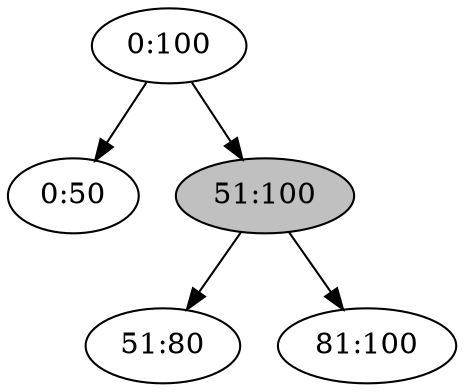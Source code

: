 digraph "r1-i51:80" {

/* Nodes */

N_0_100[label="0:100"];
N_0_50[label="0:50"];
N_51_100[label="51:100"][style="filled"][fillcolor="grey"];
N_51_80[label="51:80"];
N_81_100[label="81:100"];

/* Edges */

N_0_100 -> N_0_50;
N_51_100 -> N_51_80;
N_51_100 -> N_81_100;
N_0_100 -> N_51_100;
}

